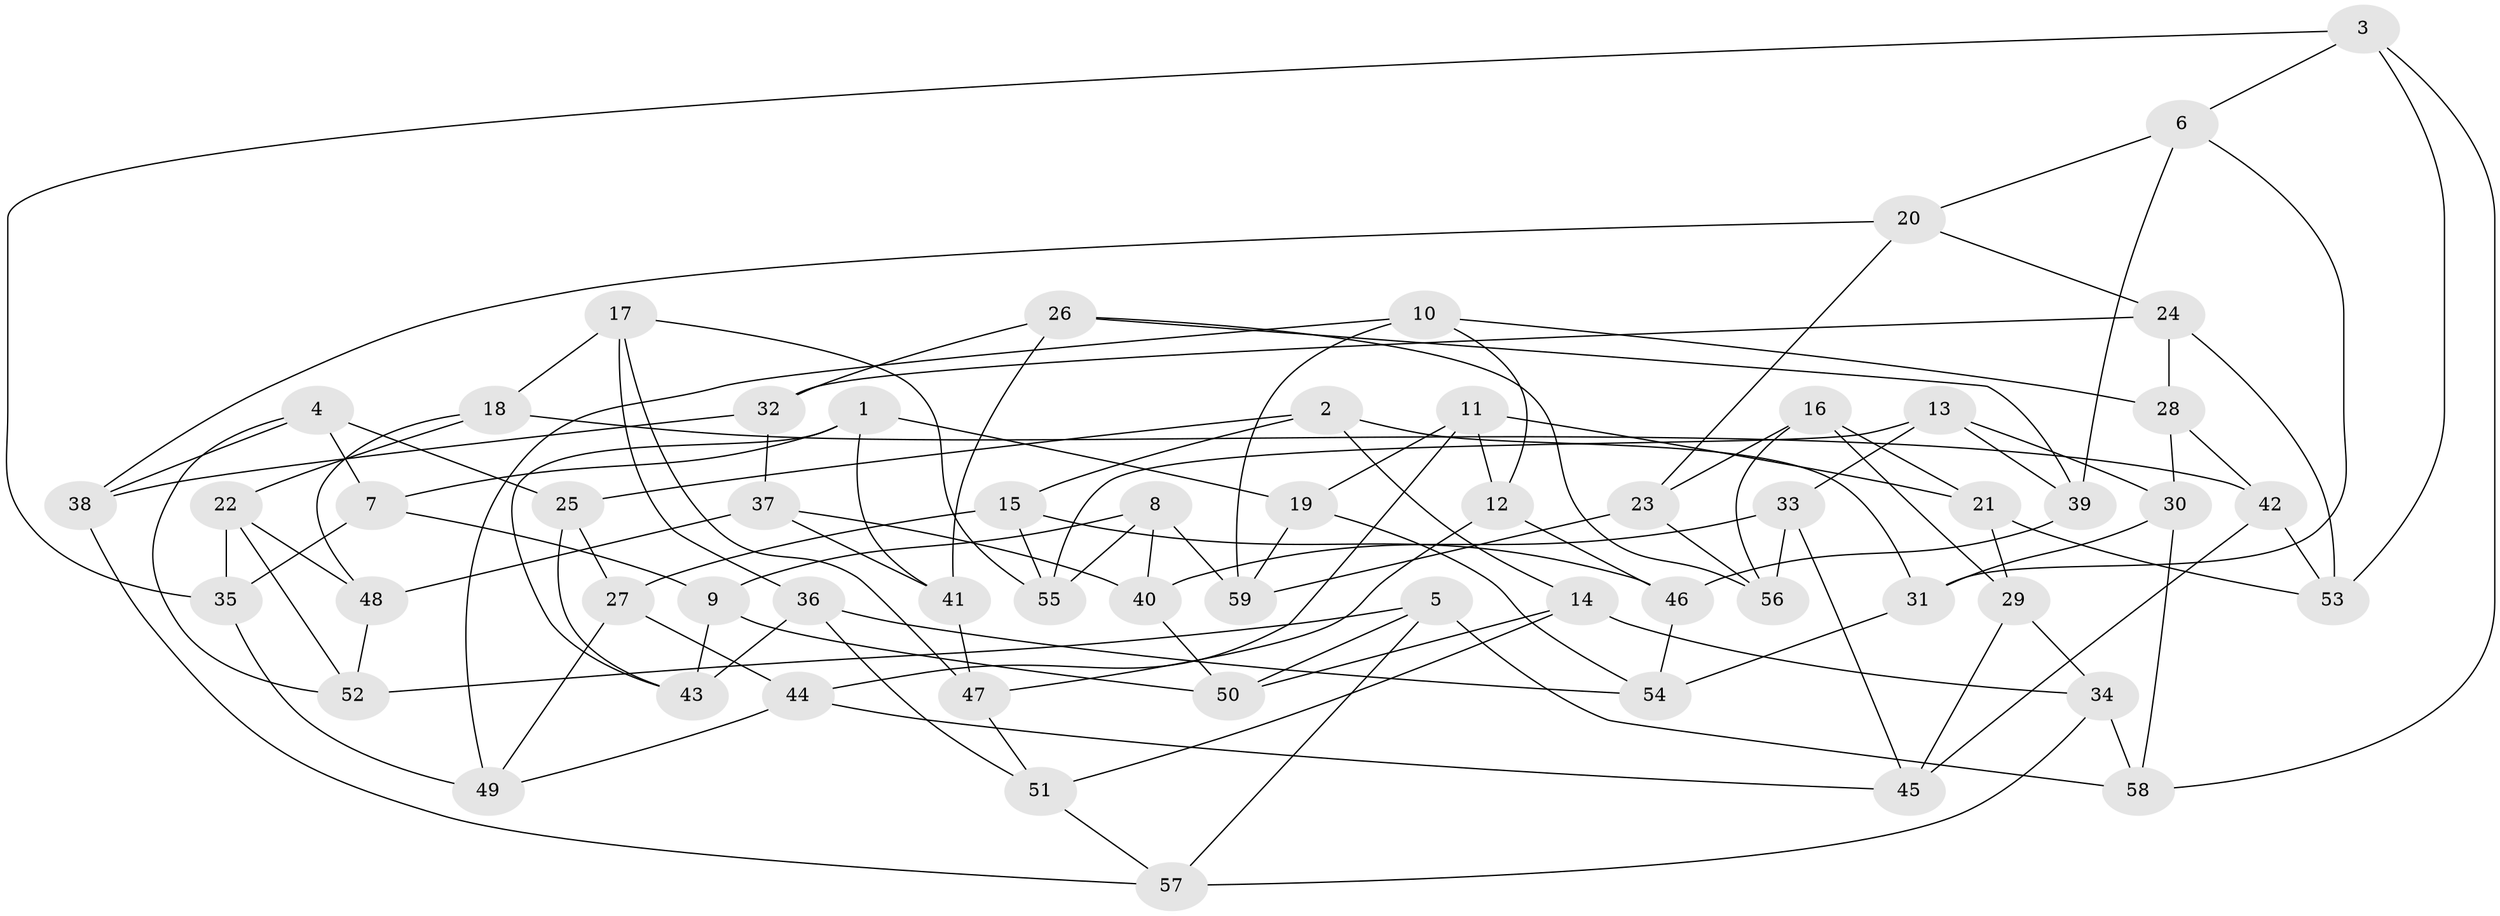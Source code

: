 // Generated by graph-tools (version 1.1) at 2025/16/03/09/25 04:16:40]
// undirected, 59 vertices, 118 edges
graph export_dot {
graph [start="1"]
  node [color=gray90,style=filled];
  1;
  2;
  3;
  4;
  5;
  6;
  7;
  8;
  9;
  10;
  11;
  12;
  13;
  14;
  15;
  16;
  17;
  18;
  19;
  20;
  21;
  22;
  23;
  24;
  25;
  26;
  27;
  28;
  29;
  30;
  31;
  32;
  33;
  34;
  35;
  36;
  37;
  38;
  39;
  40;
  41;
  42;
  43;
  44;
  45;
  46;
  47;
  48;
  49;
  50;
  51;
  52;
  53;
  54;
  55;
  56;
  57;
  58;
  59;
  1 -- 43;
  1 -- 7;
  1 -- 41;
  1 -- 19;
  2 -- 14;
  2 -- 31;
  2 -- 25;
  2 -- 15;
  3 -- 35;
  3 -- 53;
  3 -- 6;
  3 -- 58;
  4 -- 52;
  4 -- 25;
  4 -- 7;
  4 -- 38;
  5 -- 50;
  5 -- 58;
  5 -- 52;
  5 -- 57;
  6 -- 31;
  6 -- 39;
  6 -- 20;
  7 -- 9;
  7 -- 35;
  8 -- 59;
  8 -- 40;
  8 -- 9;
  8 -- 55;
  9 -- 50;
  9 -- 43;
  10 -- 59;
  10 -- 12;
  10 -- 28;
  10 -- 49;
  11 -- 12;
  11 -- 44;
  11 -- 21;
  11 -- 19;
  12 -- 46;
  12 -- 47;
  13 -- 33;
  13 -- 55;
  13 -- 30;
  13 -- 39;
  14 -- 51;
  14 -- 34;
  14 -- 50;
  15 -- 46;
  15 -- 55;
  15 -- 27;
  16 -- 23;
  16 -- 21;
  16 -- 56;
  16 -- 29;
  17 -- 36;
  17 -- 47;
  17 -- 18;
  17 -- 55;
  18 -- 22;
  18 -- 48;
  18 -- 42;
  19 -- 59;
  19 -- 54;
  20 -- 23;
  20 -- 38;
  20 -- 24;
  21 -- 29;
  21 -- 53;
  22 -- 35;
  22 -- 52;
  22 -- 48;
  23 -- 59;
  23 -- 56;
  24 -- 32;
  24 -- 28;
  24 -- 53;
  25 -- 43;
  25 -- 27;
  26 -- 32;
  26 -- 56;
  26 -- 39;
  26 -- 41;
  27 -- 49;
  27 -- 44;
  28 -- 42;
  28 -- 30;
  29 -- 45;
  29 -- 34;
  30 -- 31;
  30 -- 58;
  31 -- 54;
  32 -- 37;
  32 -- 38;
  33 -- 45;
  33 -- 56;
  33 -- 40;
  34 -- 58;
  34 -- 57;
  35 -- 49;
  36 -- 43;
  36 -- 54;
  36 -- 51;
  37 -- 40;
  37 -- 41;
  37 -- 48;
  38 -- 57;
  39 -- 46;
  40 -- 50;
  41 -- 47;
  42 -- 53;
  42 -- 45;
  44 -- 49;
  44 -- 45;
  46 -- 54;
  47 -- 51;
  48 -- 52;
  51 -- 57;
}
